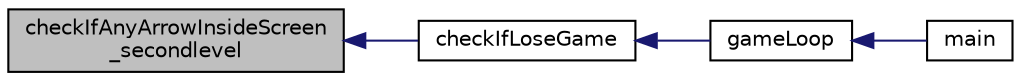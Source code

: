 digraph "checkIfAnyArrowInsideScreen_secondlevel"
{
  edge [fontname="Helvetica",fontsize="10",labelfontname="Helvetica",labelfontsize="10"];
  node [fontname="Helvetica",fontsize="10",shape=record];
  rankdir="LR";
  Node57 [label="checkIfAnyArrowInsideScreen\l_secondlevel",height=0.2,width=0.4,color="black", fillcolor="grey75", style="filled", fontcolor="black"];
  Node57 -> Node58 [dir="back",color="midnightblue",fontsize="10",style="solid",fontname="Helvetica"];
  Node58 [label="checkIfLoseGame",height=0.2,width=0.4,color="black", fillcolor="white", style="filled",URL="$group___bow.html#gae1478322c95e50e2bef35997cc5617d5",tooltip="Checks if the game is lost. "];
  Node58 -> Node59 [dir="back",color="midnightblue",fontsize="10",style="solid",fontname="Helvetica"];
  Node59 [label="gameLoop",height=0.2,width=0.4,color="black", fillcolor="white", style="filled",URL="$group___bow.html#gae3fcb6ab83836a82d8ab58a853667cba",tooltip="Main function for the game. Controls all interrupts of the peripherals and calls auxiliary functions..."];
  Node59 -> Node60 [dir="back",color="midnightblue",fontsize="10",style="solid",fontname="Helvetica"];
  Node60 [label="main",height=0.2,width=0.4,color="black", fillcolor="white", style="filled",URL="$main_8c.html#ae66f6b31b5ad750f1fe042a706a4e3d4"];
}
